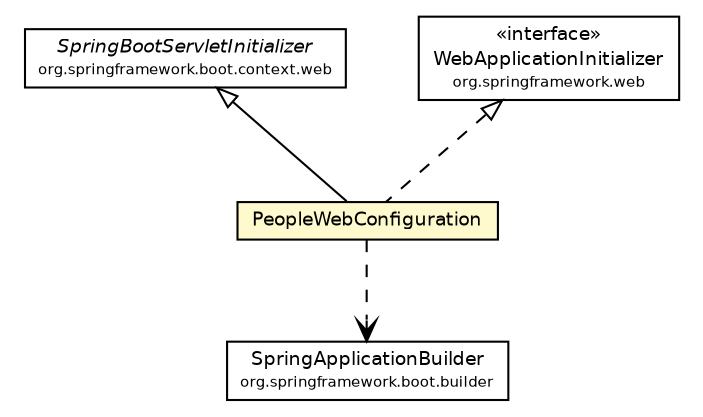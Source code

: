 #!/usr/local/bin/dot
#
# Class diagram 
# Generated by UMLGraph version R5_6 (http://www.umlgraph.org/)
#

digraph G {
	edge [fontname="Helvetica",fontsize=10,labelfontname="Helvetica",labelfontsize=10];
	node [fontname="Helvetica",fontsize=10,shape=plaintext];
	nodesep=0.25;
	ranksep=0.5;
	// net.ljcomputing.people.web.config.PeopleWebConfiguration
	c169 [label=<<table title="net.ljcomputing.people.web.config.PeopleWebConfiguration" border="0" cellborder="1" cellspacing="0" cellpadding="2" port="p" bgcolor="lemonChiffon" href="./PeopleWebConfiguration.html">
		<tr><td><table border="0" cellspacing="0" cellpadding="1">
<tr><td align="center" balign="center"> PeopleWebConfiguration </td></tr>
		</table></td></tr>
		</table>>, URL="./PeopleWebConfiguration.html", fontname="Helvetica", fontcolor="black", fontsize=9.0];
	//net.ljcomputing.people.web.config.PeopleWebConfiguration extends org.springframework.boot.context.web.SpringBootServletInitializer
	c182:p -> c169:p [dir=back,arrowtail=empty];
	//net.ljcomputing.people.web.config.PeopleWebConfiguration implements org.springframework.web.WebApplicationInitializer
	c183:p -> c169:p [dir=back,arrowtail=empty,style=dashed];
	// net.ljcomputing.people.web.config.PeopleWebConfiguration DEPEND org.springframework.boot.builder.SpringApplicationBuilder
	c169:p -> c195:p [taillabel="", label="", headlabel="", fontname="Helvetica", fontcolor="black", fontsize=10.0, color="black", arrowhead=open, style=dashed];
	// org.springframework.boot.builder.SpringApplicationBuilder
	c195 [label=<<table title="org.springframework.boot.builder.SpringApplicationBuilder" border="0" cellborder="1" cellspacing="0" cellpadding="2" port="p">
		<tr><td><table border="0" cellspacing="0" cellpadding="1">
<tr><td align="center" balign="center"> SpringApplicationBuilder </td></tr>
<tr><td align="center" balign="center"><font point-size="7.0"> org.springframework.boot.builder </font></td></tr>
		</table></td></tr>
		</table>>, URL="null", fontname="Helvetica", fontcolor="black", fontsize=9.0];
	// org.springframework.web.WebApplicationInitializer
	c183 [label=<<table title="org.springframework.web.WebApplicationInitializer" border="0" cellborder="1" cellspacing="0" cellpadding="2" port="p">
		<tr><td><table border="0" cellspacing="0" cellpadding="1">
<tr><td align="center" balign="center"> &#171;interface&#187; </td></tr>
<tr><td align="center" balign="center"> WebApplicationInitializer </td></tr>
<tr><td align="center" balign="center"><font point-size="7.0"> org.springframework.web </font></td></tr>
		</table></td></tr>
		</table>>, URL="null", fontname="Helvetica", fontcolor="black", fontsize=9.0];
	// org.springframework.boot.context.web.SpringBootServletInitializer
	c182 [label=<<table title="org.springframework.boot.context.web.SpringBootServletInitializer" border="0" cellborder="1" cellspacing="0" cellpadding="2" port="p">
		<tr><td><table border="0" cellspacing="0" cellpadding="1">
<tr><td align="center" balign="center"><font face="Helvetica-Oblique"> SpringBootServletInitializer </font></td></tr>
<tr><td align="center" balign="center"><font point-size="7.0"> org.springframework.boot.context.web </font></td></tr>
		</table></td></tr>
		</table>>, URL="null", fontname="Helvetica", fontcolor="black", fontsize=9.0];
}

